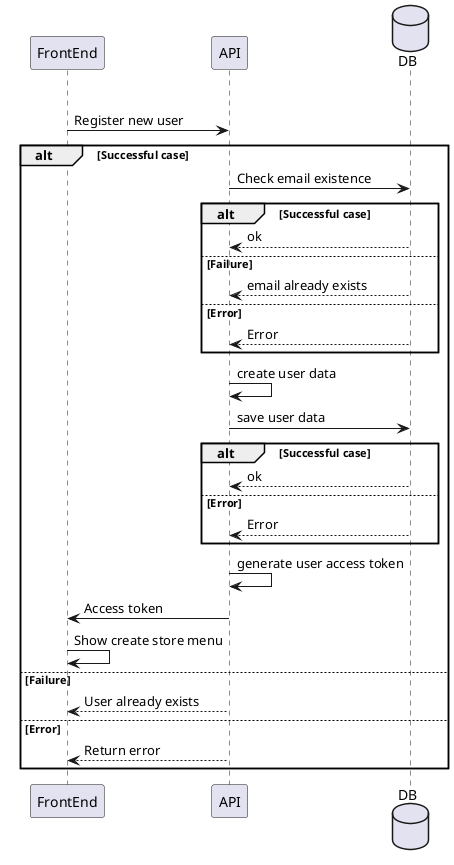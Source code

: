 @startuml
participant FrontEnd
participant API
database DB

alt Successful case
FrontEnd -> API: Register new user
alt Successful case
API -> DB: Check email existence
alt Successful case
DB --> API: ok
else Failure
DB --> API: email already exists
else Error
DB --> API: Error
end

API -> API: create user data
API -> DB: save user data
alt Successful case
DB --> API: ok
else Error
DB --> API: Error
end

API -> API: generate user access token
API -> FrontEnd: Access token
FrontEnd -> FrontEnd: Show create store menu
else Failure
API --> FrontEnd: User already exists
else Error
API --> FrontEnd: Return error
end





@enduml
